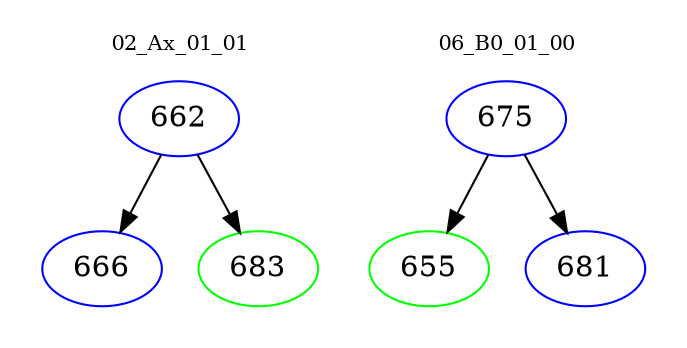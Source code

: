 digraph{
subgraph cluster_0 {
color = white
label = "02_Ax_01_01";
fontsize=10;
T0_662 [label="662", color="blue"]
T0_662 -> T0_666 [color="black"]
T0_666 [label="666", color="blue"]
T0_662 -> T0_683 [color="black"]
T0_683 [label="683", color="green"]
}
subgraph cluster_1 {
color = white
label = "06_B0_01_00";
fontsize=10;
T1_675 [label="675", color="blue"]
T1_675 -> T1_655 [color="black"]
T1_655 [label="655", color="green"]
T1_675 -> T1_681 [color="black"]
T1_681 [label="681", color="blue"]
}
}
